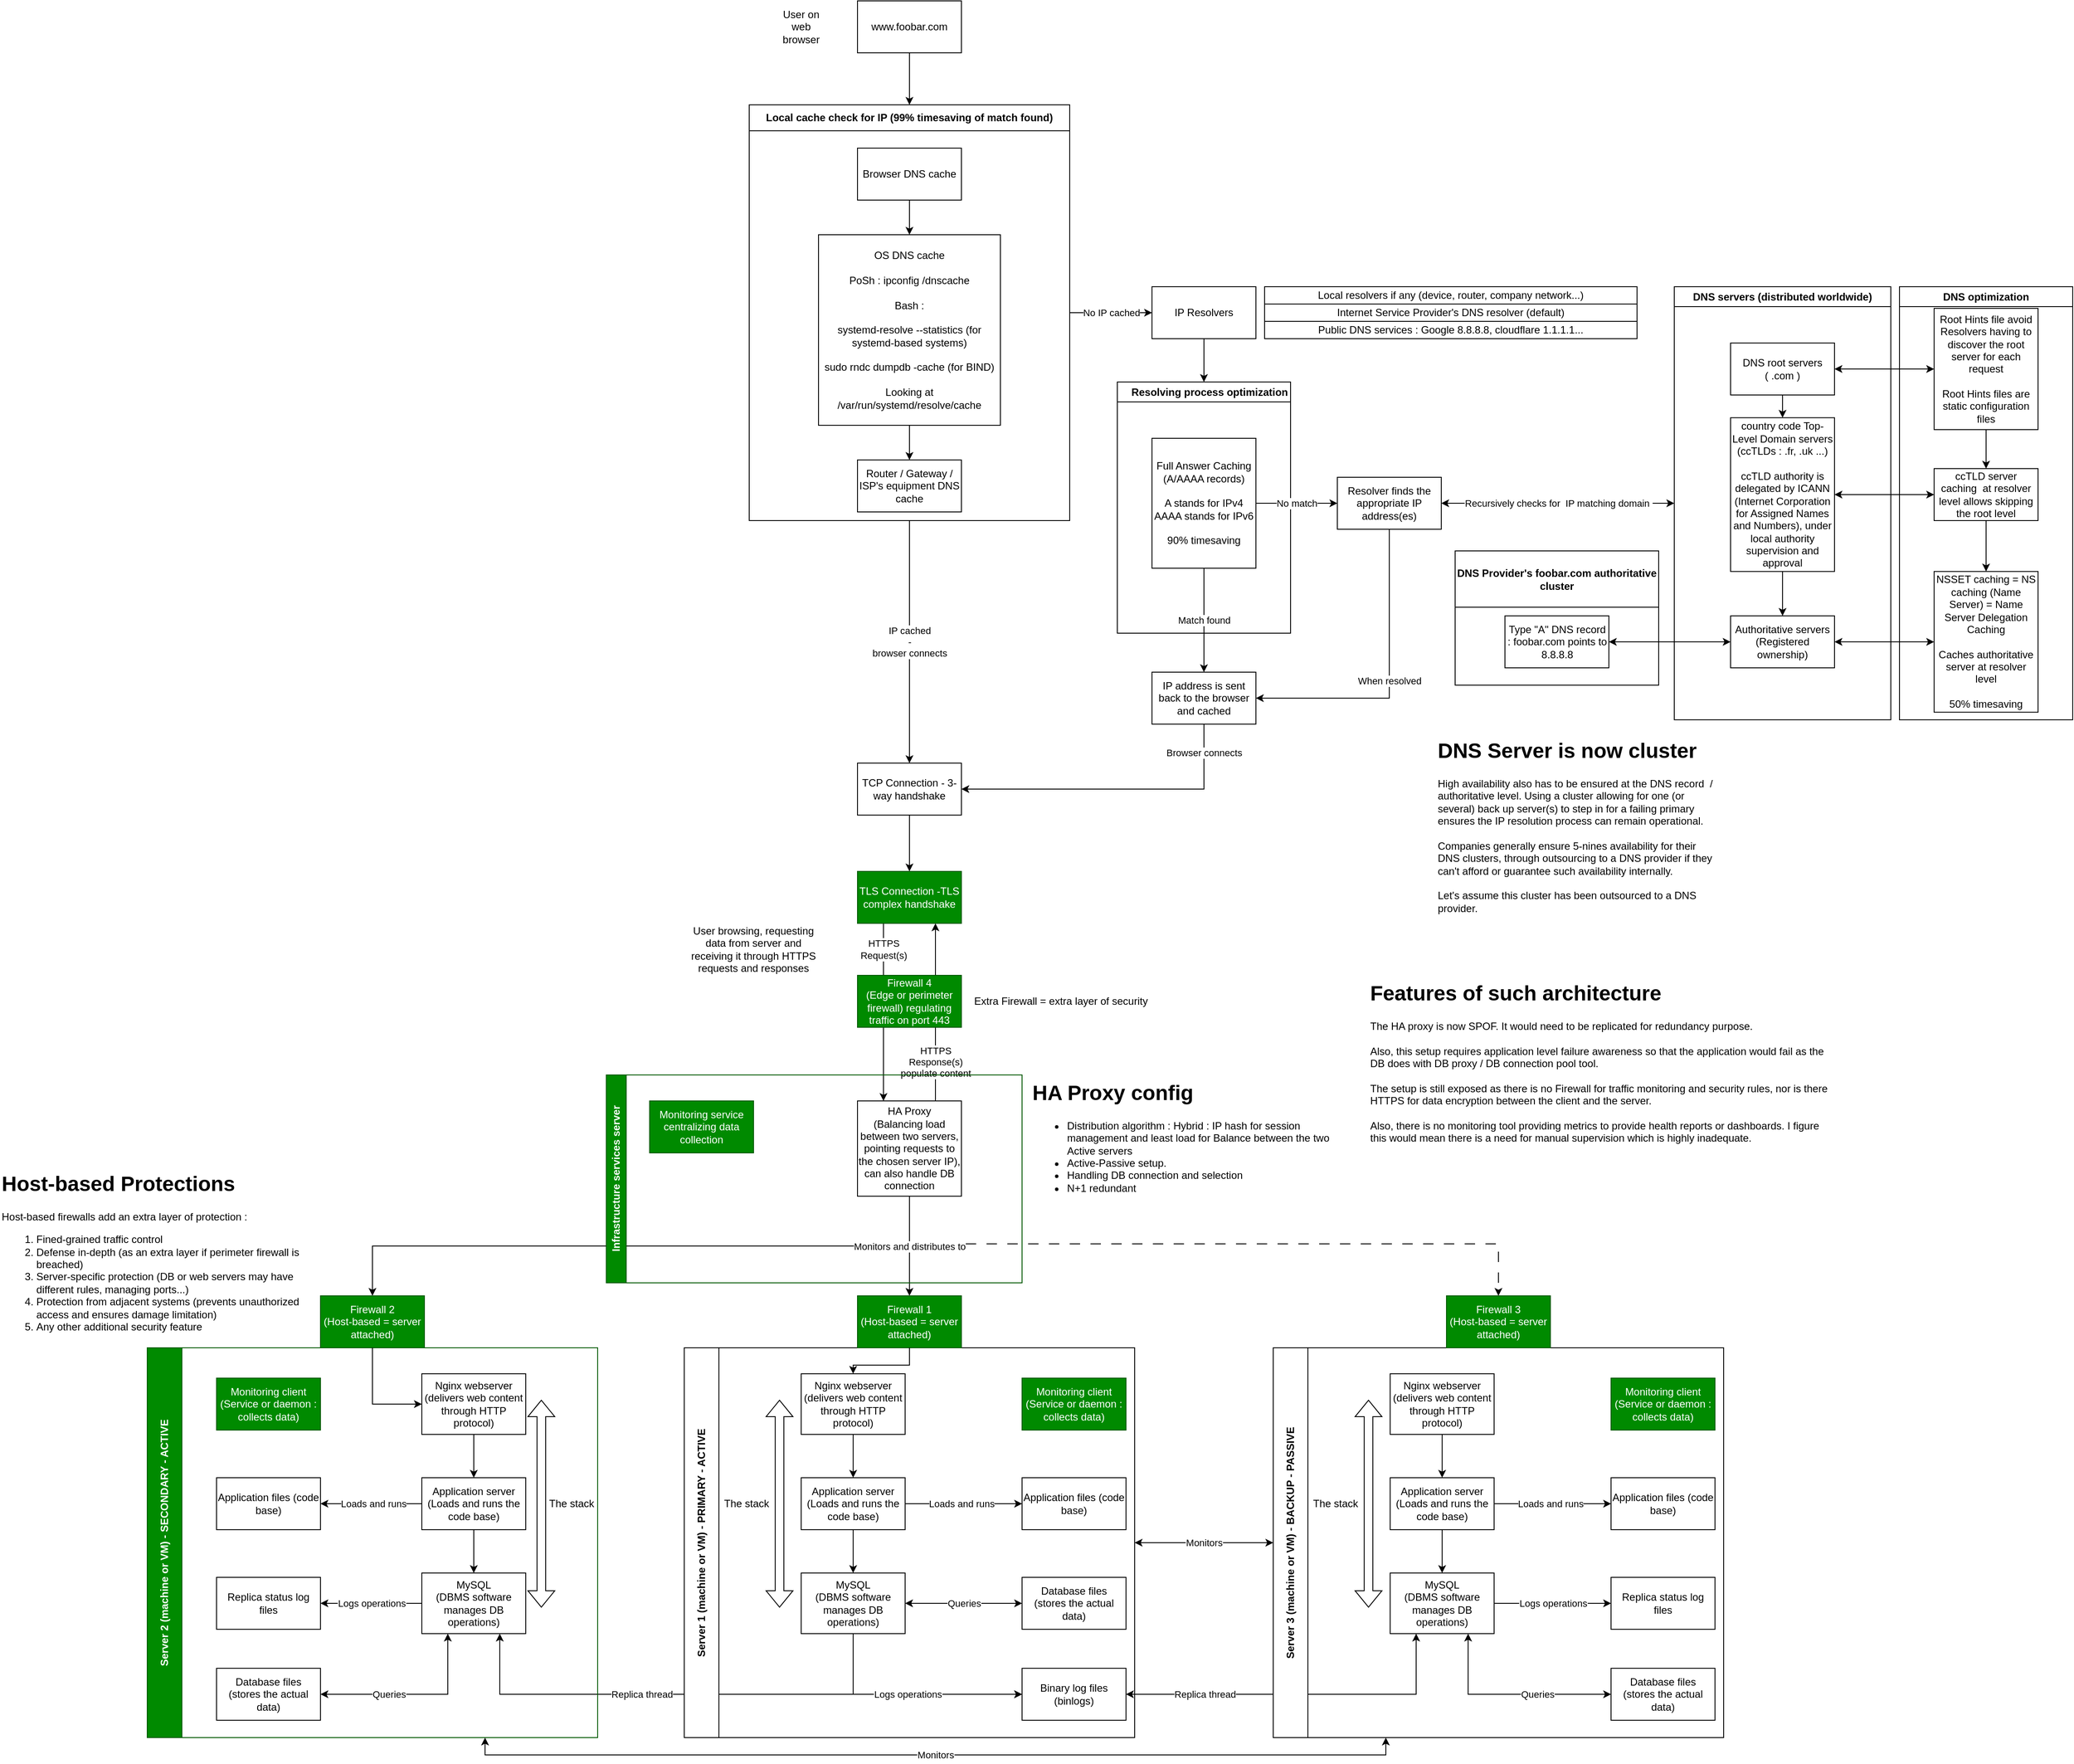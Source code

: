 <mxfile version="27.0.5">
  <diagram name="Page-1" id="AMXWV3zxx2AqXyukk0Ai">
    <mxGraphModel dx="2633" dy="-104" grid="1" gridSize="10" guides="1" tooltips="1" connect="1" arrows="1" fold="1" page="1" pageScale="1" pageWidth="850" pageHeight="1100" math="0" shadow="0">
      <root>
        <mxCell id="0" />
        <mxCell id="1" parent="0" />
        <mxCell id="uezn61Ct37T2w4ZKGwFr-14" style="edgeStyle=orthogonalEdgeStyle;rounded=0;orthogonalLoop=1;jettySize=auto;html=1;exitX=0.5;exitY=1;exitDx=0;exitDy=0;entryX=0.5;entryY=0;entryDx=0;entryDy=0;dashed=1;dashPattern=12 12;" parent="1" source="3lxz-mAFnrLCGns9ZIO8-76" target="8gN-JM0QglPwTe201CRS-49" edge="1">
          <mxGeometry relative="1" as="geometry">
            <Array as="points">
              <mxPoint x="250" y="2560" />
              <mxPoint x="930" y="2560" />
            </Array>
          </mxGeometry>
        </mxCell>
        <mxCell id="8gN-JM0QglPwTe201CRS-16" style="edgeStyle=orthogonalEdgeStyle;rounded=0;orthogonalLoop=1;jettySize=auto;html=1;exitX=0.5;exitY=1;exitDx=0;exitDy=0;entryX=0.5;entryY=0;entryDx=0;entryDy=0;" edge="1" parent="1" source="3lxz-mAFnrLCGns9ZIO8-76" target="8gN-JM0QglPwTe201CRS-27">
          <mxGeometry relative="1" as="geometry" />
        </mxCell>
        <mxCell id="8gN-JM0QglPwTe201CRS-15" value="Replica thread" style="edgeStyle=orthogonalEdgeStyle;rounded=0;orthogonalLoop=1;jettySize=auto;html=1;exitX=0.75;exitY=1;exitDx=0;exitDy=0;entryX=0;entryY=0.5;entryDx=0;entryDy=0;startArrow=classic;startFill=1;" edge="1" parent="1" source="8gN-JM0QglPwTe201CRS-9" target="UJrqt5LRB9dSP3hVQqYO-3">
          <mxGeometry x="-0.308" relative="1" as="geometry">
            <mxPoint x="1" as="offset" />
          </mxGeometry>
        </mxCell>
        <mxCell id="UJrqt5LRB9dSP3hVQqYO-8" value="Replica thread" style="edgeStyle=orthogonalEdgeStyle;rounded=0;orthogonalLoop=1;jettySize=auto;html=1;exitX=1;exitY=0.5;exitDx=0;exitDy=0;entryX=0.25;entryY=1;entryDx=0;entryDy=0;startArrow=classic;startFill=1;" parent="1" source="UJrqt5LRB9dSP3hVQqYO-3" target="uezn61Ct37T2w4ZKGwFr-8" edge="1">
          <mxGeometry x="-0.556" relative="1" as="geometry">
            <mxPoint x="1" as="offset" />
          </mxGeometry>
        </mxCell>
        <mxCell id="3lxz-mAFnrLCGns9ZIO8-13" value="HTTPS&lt;div&gt;Request(s)&lt;/div&gt;" style="edgeStyle=orthogonalEdgeStyle;rounded=0;orthogonalLoop=1;jettySize=auto;html=1;exitX=0.25;exitY=1;exitDx=0;exitDy=0;entryX=0.25;entryY=0;entryDx=0;entryDy=0;" parent="1" source="8gN-JM0QglPwTe201CRS-24" target="3lxz-mAFnrLCGns9ZIO8-76" edge="1">
          <mxGeometry x="-0.707" relative="1" as="geometry">
            <mxPoint as="offset" />
            <mxPoint x="220" y="2195" as="targetPoint" />
          </mxGeometry>
        </mxCell>
        <mxCell id="3lxz-mAFnrLCGns9ZIO8-14" value="HTTPS&lt;div&gt;Response(s)&lt;br&gt;populate content&lt;/div&gt;" style="edgeStyle=orthogonalEdgeStyle;rounded=0;orthogonalLoop=1;jettySize=auto;html=1;exitX=0.75;exitY=0;exitDx=0;exitDy=0;entryX=0.75;entryY=1;entryDx=0;entryDy=0;" parent="1" source="3lxz-mAFnrLCGns9ZIO8-76" target="8gN-JM0QglPwTe201CRS-24" edge="1">
          <mxGeometry x="-0.561" relative="1" as="geometry">
            <mxPoint x="280" y="2195" as="sourcePoint" />
            <mxPoint as="offset" />
          </mxGeometry>
        </mxCell>
        <mxCell id="3lxz-mAFnrLCGns9ZIO8-15" value="User browsing, requesting data from server and receiving it through HTTPS requests and responses" style="text;html=1;align=center;verticalAlign=middle;whiteSpace=wrap;rounded=0;" parent="1" vertex="1">
          <mxGeometry x="-10" y="2180" width="160" height="80" as="geometry" />
        </mxCell>
        <mxCell id="3lxz-mAFnrLCGns9ZIO8-16" value="&lt;h1 style=&quot;margin-top: 0px;&quot;&gt;Features of such architecture&lt;/h1&gt;&lt;div&gt;The HA proxy is now SPOF. It would need to be replicated for redundancy purpose.&lt;br&gt;&lt;/div&gt;&lt;div&gt;&lt;br&gt;&lt;/div&gt;&lt;div&gt;Also, this setup requires application level failure awareness so that the application would fail as the DB does with DB proxy / DB connection pool tool.&lt;/div&gt;&lt;div&gt;&lt;br&gt;&lt;/div&gt;&lt;div&gt;The setup is still exposed as there is no Firewall for traffic monitoring and security rules, nor is there HTTPS for data encryption between the client and the server.&lt;br&gt;&lt;br&gt;Also, there is no monitoring tool providing metrics to provide health reports or dashboards. I figure this would mean there is a need for manual supervision which is highly inadequate.&lt;/div&gt;&lt;div&gt;&lt;br&gt;&lt;/div&gt;" style="text;html=1;whiteSpace=wrap;overflow=hidden;rounded=0;" parent="1" vertex="1">
          <mxGeometry x="780" y="2250" width="530" height="310" as="geometry" />
        </mxCell>
        <mxCell id="3lxz-mAFnrLCGns9ZIO8-17" value="" style="group" parent="1" vertex="1" connectable="0">
          <mxGeometry x="65" y="1125" width="1528" height="1070" as="geometry" />
        </mxCell>
        <mxCell id="3lxz-mAFnrLCGns9ZIO8-18" style="edgeStyle=orthogonalEdgeStyle;rounded=0;orthogonalLoop=1;jettySize=auto;html=1;exitX=0.5;exitY=1;exitDx=0;exitDy=0;entryX=0.5;entryY=0;entryDx=0;entryDy=0;" parent="3lxz-mAFnrLCGns9ZIO8-17" source="3lxz-mAFnrLCGns9ZIO8-19" target="3lxz-mAFnrLCGns9ZIO8-24" edge="1">
          <mxGeometry relative="1" as="geometry">
            <mxPoint x="185" y="120" as="targetPoint" />
          </mxGeometry>
        </mxCell>
        <mxCell id="3lxz-mAFnrLCGns9ZIO8-19" value="www.foobar.com" style="rounded=0;whiteSpace=wrap;html=1;" parent="3lxz-mAFnrLCGns9ZIO8-17" vertex="1">
          <mxGeometry x="125" width="120" height="60" as="geometry" />
        </mxCell>
        <mxCell id="3lxz-mAFnrLCGns9ZIO8-20" value="User on web browser" style="text;html=1;align=center;verticalAlign=middle;whiteSpace=wrap;rounded=0;" parent="3lxz-mAFnrLCGns9ZIO8-17" vertex="1">
          <mxGeometry x="30" y="15" width="60" height="30" as="geometry" />
        </mxCell>
        <mxCell id="3lxz-mAFnrLCGns9ZIO8-21" value="No IP cached" style="edgeStyle=orthogonalEdgeStyle;rounded=0;orthogonalLoop=1;jettySize=auto;html=1;exitX=1;exitY=0.5;exitDx=0;exitDy=0;entryX=0;entryY=0.5;entryDx=0;entryDy=0;" parent="3lxz-mAFnrLCGns9ZIO8-17" source="3lxz-mAFnrLCGns9ZIO8-24" target="3lxz-mAFnrLCGns9ZIO8-32" edge="1">
          <mxGeometry relative="1" as="geometry">
            <mxPoint x="245" y="150" as="sourcePoint" />
          </mxGeometry>
        </mxCell>
        <mxCell id="3lxz-mAFnrLCGns9ZIO8-22" value="IP cached&lt;br&gt;-&lt;br&gt;browser connects" style="edgeStyle=orthogonalEdgeStyle;rounded=0;orthogonalLoop=1;jettySize=auto;html=1;exitX=0.5;exitY=1;exitDx=0;exitDy=0;entryX=0.5;entryY=0;entryDx=0;entryDy=0;" parent="3lxz-mAFnrLCGns9ZIO8-17" source="3lxz-mAFnrLCGns9ZIO8-24" target="3lxz-mAFnrLCGns9ZIO8-30" edge="1">
          <mxGeometry relative="1" as="geometry">
            <mxPoint x="185" y="180" as="sourcePoint" />
            <mxPoint as="offset" />
          </mxGeometry>
        </mxCell>
        <mxCell id="3lxz-mAFnrLCGns9ZIO8-23" value="Browser connects" style="edgeStyle=orthogonalEdgeStyle;rounded=0;orthogonalLoop=1;jettySize=auto;html=1;exitX=0.5;exitY=1;exitDx=0;exitDy=0;entryX=1;entryY=0.5;entryDx=0;entryDy=0;" parent="3lxz-mAFnrLCGns9ZIO8-17" source="3lxz-mAFnrLCGns9ZIO8-34" target="3lxz-mAFnrLCGns9ZIO8-30" edge="1">
          <mxGeometry x="-0.815" relative="1" as="geometry">
            <mxPoint as="offset" />
          </mxGeometry>
        </mxCell>
        <mxCell id="3lxz-mAFnrLCGns9ZIO8-24" value="Local cache check for IP (99% timesaving of match found)" style="swimlane;whiteSpace=wrap;html=1;startSize=30;" parent="3lxz-mAFnrLCGns9ZIO8-17" vertex="1">
          <mxGeometry y="120" width="370" height="480" as="geometry" />
        </mxCell>
        <mxCell id="3lxz-mAFnrLCGns9ZIO8-25" style="edgeStyle=orthogonalEdgeStyle;rounded=0;orthogonalLoop=1;jettySize=auto;html=1;exitX=0.5;exitY=1;exitDx=0;exitDy=0;entryX=0.5;entryY=0;entryDx=0;entryDy=0;" parent="3lxz-mAFnrLCGns9ZIO8-24" source="3lxz-mAFnrLCGns9ZIO8-26" target="3lxz-mAFnrLCGns9ZIO8-28" edge="1">
          <mxGeometry relative="1" as="geometry" />
        </mxCell>
        <mxCell id="3lxz-mAFnrLCGns9ZIO8-26" value="Browser DNS cache" style="rounded=0;whiteSpace=wrap;html=1;" parent="3lxz-mAFnrLCGns9ZIO8-24" vertex="1">
          <mxGeometry x="125" y="50" width="120" height="60" as="geometry" />
        </mxCell>
        <mxCell id="3lxz-mAFnrLCGns9ZIO8-27" style="edgeStyle=orthogonalEdgeStyle;rounded=0;orthogonalLoop=1;jettySize=auto;html=1;exitX=0.5;exitY=1;exitDx=0;exitDy=0;entryX=0.5;entryY=0;entryDx=0;entryDy=0;" parent="3lxz-mAFnrLCGns9ZIO8-24" source="3lxz-mAFnrLCGns9ZIO8-28" target="3lxz-mAFnrLCGns9ZIO8-29" edge="1">
          <mxGeometry relative="1" as="geometry" />
        </mxCell>
        <mxCell id="3lxz-mAFnrLCGns9ZIO8-28" value="&lt;font face=&quot;Helvetica&quot;&gt;OS DNS cache&lt;br&gt;&lt;br&gt;PoSh : ipconfig /dnscache&lt;br&gt;&lt;br&gt;Bash :&lt;/font&gt;&lt;div&gt;&lt;br&gt;&lt;div&gt;&lt;div&gt;&lt;code style=&quot;background-color: transparent; color: light-dark(rgb(0, 0, 0), rgb(255, 255, 255));&quot; class=&quot;bg-text-200/5 border border-0.5 border-border-300 text-danger-000 whitespace-pre-wrap rounded-[0.4rem] px-1 py-px text-[0.9rem]&quot;&gt;&lt;font face=&quot;Helvetica&quot;&gt;systemd-resolve --statistics&lt;/font&gt;&lt;/code&gt;&lt;span style=&quot;font-family: Helvetica; background-color: transparent; color: light-dark(rgb(0, 0, 0), rgb(255, 255, 255));&quot;&gt; (for systemd-based systems)&lt;br&gt;&lt;/span&gt;&lt;code style=&quot;font-family: Helvetica; background-color: transparent; color: light-dark(rgb(0, 0, 0), rgb(255, 255, 255));&quot; class=&quot;bg-text-200/5 border border-0.5 border-border-300 text-danger-000 whitespace-pre-wrap rounded-[0.4rem] px-1 py-px text-[0.9rem]&quot;&gt;&lt;br&gt;sudo rndc dumpdb -cache&lt;/code&gt;&lt;span style=&quot;font-family: Helvetica; background-color: transparent; color: light-dark(rgb(0, 0, 0), rgb(255, 255, 255));&quot;&gt; (for BIND)&lt;br&gt;&lt;/span&gt;&lt;span style=&quot;font-family: Helvetica; background-color: transparent; color: light-dark(rgb(0, 0, 0), rgb(255, 255, 255));&quot;&gt;&lt;br&gt;Looking at &lt;/span&gt;&lt;code style=&quot;font-family: Helvetica; background-color: transparent; color: light-dark(rgb(0, 0, 0), rgb(255, 255, 255));&quot; class=&quot;bg-text-200/5 border border-0.5 border-border-300 text-danger-000 whitespace-pre-wrap rounded-[0.4rem] px-1 py-px text-[0.9rem]&quot;&gt;/var/run/systemd/resolve/cache&lt;/code&gt;&lt;/div&gt;&lt;/div&gt;&lt;/div&gt;" style="rounded=0;whiteSpace=wrap;html=1;" parent="3lxz-mAFnrLCGns9ZIO8-24" vertex="1">
          <mxGeometry x="80" y="150" width="210" height="220" as="geometry" />
        </mxCell>
        <mxCell id="3lxz-mAFnrLCGns9ZIO8-29" value="Router / Gateway / ISP&#39;s equipment DNS cache" style="rounded=0;whiteSpace=wrap;html=1;" parent="3lxz-mAFnrLCGns9ZIO8-24" vertex="1">
          <mxGeometry x="125" y="410" width="120" height="60" as="geometry" />
        </mxCell>
        <mxCell id="8gN-JM0QglPwTe201CRS-25" style="edgeStyle=orthogonalEdgeStyle;rounded=0;orthogonalLoop=1;jettySize=auto;html=1;exitX=0.5;exitY=1;exitDx=0;exitDy=0;entryX=0.5;entryY=0;entryDx=0;entryDy=0;" edge="1" parent="3lxz-mAFnrLCGns9ZIO8-17" source="3lxz-mAFnrLCGns9ZIO8-30" target="8gN-JM0QglPwTe201CRS-24">
          <mxGeometry relative="1" as="geometry" />
        </mxCell>
        <mxCell id="3lxz-mAFnrLCGns9ZIO8-30" value="TCP Connection - 3-way handshake" style="rounded=0;whiteSpace=wrap;html=1;" parent="3lxz-mAFnrLCGns9ZIO8-17" vertex="1">
          <mxGeometry x="125" y="880" width="120" height="60" as="geometry" />
        </mxCell>
        <mxCell id="3lxz-mAFnrLCGns9ZIO8-31" value="" style="group" parent="3lxz-mAFnrLCGns9ZIO8-17" vertex="1" connectable="0">
          <mxGeometry x="425" y="330" width="1103" height="740" as="geometry" />
        </mxCell>
        <mxCell id="3lxz-mAFnrLCGns9ZIO8-32" value="IP Resolvers" style="rounded=0;whiteSpace=wrap;html=1;" parent="3lxz-mAFnrLCGns9ZIO8-31" vertex="1">
          <mxGeometry x="40" width="120" height="60" as="geometry" />
        </mxCell>
        <mxCell id="3lxz-mAFnrLCGns9ZIO8-33" value="Resolver finds the appropriate IP address(es)" style="rounded=0;whiteSpace=wrap;html=1;" parent="3lxz-mAFnrLCGns9ZIO8-31" vertex="1">
          <mxGeometry x="254" y="220" width="120" height="60" as="geometry" />
        </mxCell>
        <mxCell id="3lxz-mAFnrLCGns9ZIO8-34" value="IP address is sent back to the browser and cached" style="rounded=0;whiteSpace=wrap;html=1;" parent="3lxz-mAFnrLCGns9ZIO8-31" vertex="1">
          <mxGeometry x="40" y="445" width="120" height="60" as="geometry" />
        </mxCell>
        <mxCell id="3lxz-mAFnrLCGns9ZIO8-35" value="DNS servers (distributed worldwide)" style="swimlane;whiteSpace=wrap;html=1;" parent="3lxz-mAFnrLCGns9ZIO8-31" vertex="1">
          <mxGeometry x="643" width="250" height="500" as="geometry" />
        </mxCell>
        <mxCell id="3lxz-mAFnrLCGns9ZIO8-36" style="edgeStyle=orthogonalEdgeStyle;rounded=0;orthogonalLoop=1;jettySize=auto;html=1;exitX=0.5;exitY=1;exitDx=0;exitDy=0;entryX=0.5;entryY=0;entryDx=0;entryDy=0;" parent="3lxz-mAFnrLCGns9ZIO8-35" source="3lxz-mAFnrLCGns9ZIO8-37" target="3lxz-mAFnrLCGns9ZIO8-39" edge="1">
          <mxGeometry relative="1" as="geometry" />
        </mxCell>
        <mxCell id="3lxz-mAFnrLCGns9ZIO8-37" value="DNS root servers &lt;br&gt;( .com )" style="rounded=0;whiteSpace=wrap;html=1;" parent="3lxz-mAFnrLCGns9ZIO8-35" vertex="1">
          <mxGeometry x="65" y="65" width="120" height="60" as="geometry" />
        </mxCell>
        <mxCell id="3lxz-mAFnrLCGns9ZIO8-38" style="edgeStyle=orthogonalEdgeStyle;rounded=0;orthogonalLoop=1;jettySize=auto;html=1;exitX=0.5;exitY=1;exitDx=0;exitDy=0;entryX=0.5;entryY=0;entryDx=0;entryDy=0;" parent="3lxz-mAFnrLCGns9ZIO8-35" source="3lxz-mAFnrLCGns9ZIO8-39" target="3lxz-mAFnrLCGns9ZIO8-40" edge="1">
          <mxGeometry relative="1" as="geometry" />
        </mxCell>
        <mxCell id="3lxz-mAFnrLCGns9ZIO8-39" value="country code Top-Level Domain servers (ccTLDs : .fr, .uk ...)&lt;br&gt;&lt;br&gt;ccTLD authority is delegated by ICANN (Internet Corporation for Assigned Names and Numbers), under local authority supervision and approval" style="rounded=0;whiteSpace=wrap;html=1;" parent="3lxz-mAFnrLCGns9ZIO8-35" vertex="1">
          <mxGeometry x="65" y="151.25" width="120" height="177.5" as="geometry" />
        </mxCell>
        <mxCell id="3lxz-mAFnrLCGns9ZIO8-40" value="&lt;div&gt;Authoritative servers&lt;br&gt;(Registered ownership)&lt;/div&gt;" style="rounded=0;whiteSpace=wrap;html=1;" parent="3lxz-mAFnrLCGns9ZIO8-35" vertex="1">
          <mxGeometry x="65" y="380" width="120" height="60" as="geometry" />
        </mxCell>
        <mxCell id="3lxz-mAFnrLCGns9ZIO8-41" value="DNS optimization" style="swimlane;whiteSpace=wrap;html=1;" parent="3lxz-mAFnrLCGns9ZIO8-31" vertex="1">
          <mxGeometry x="903" width="200" height="500" as="geometry" />
        </mxCell>
        <mxCell id="3lxz-mAFnrLCGns9ZIO8-42" style="edgeStyle=orthogonalEdgeStyle;rounded=0;orthogonalLoop=1;jettySize=auto;html=1;exitX=0.5;exitY=1;exitDx=0;exitDy=0;entryX=0.5;entryY=0;entryDx=0;entryDy=0;" parent="3lxz-mAFnrLCGns9ZIO8-41" source="3lxz-mAFnrLCGns9ZIO8-43" target="3lxz-mAFnrLCGns9ZIO8-45" edge="1">
          <mxGeometry relative="1" as="geometry" />
        </mxCell>
        <mxCell id="3lxz-mAFnrLCGns9ZIO8-43" value="Root Hints file avoid Resolvers having to discover the root server for each request&lt;br&gt;&lt;br&gt;Root Hints files are static configuration files" style="rounded=0;whiteSpace=wrap;html=1;" parent="3lxz-mAFnrLCGns9ZIO8-41" vertex="1">
          <mxGeometry x="40" y="25" width="120" height="140" as="geometry" />
        </mxCell>
        <mxCell id="3lxz-mAFnrLCGns9ZIO8-44" style="edgeStyle=orthogonalEdgeStyle;rounded=0;orthogonalLoop=1;jettySize=auto;html=1;exitX=0.5;exitY=1;exitDx=0;exitDy=0;entryX=0.5;entryY=0;entryDx=0;entryDy=0;" parent="3lxz-mAFnrLCGns9ZIO8-41" source="3lxz-mAFnrLCGns9ZIO8-45" target="3lxz-mAFnrLCGns9ZIO8-46" edge="1">
          <mxGeometry relative="1" as="geometry" />
        </mxCell>
        <mxCell id="3lxz-mAFnrLCGns9ZIO8-45" value="ccTLD server caching&amp;nbsp; at resolver level allows skipping the root level" style="rounded=0;whiteSpace=wrap;html=1;" parent="3lxz-mAFnrLCGns9ZIO8-41" vertex="1">
          <mxGeometry x="40" y="210" width="120" height="60" as="geometry" />
        </mxCell>
        <mxCell id="3lxz-mAFnrLCGns9ZIO8-46" value="NSSET caching = NS caching (Name Server) = Name Server Delegation Caching&lt;br&gt;&lt;br&gt;Caches authoritative server at resolver level&lt;br&gt;&lt;br&gt;50% timesaving" style="rounded=0;whiteSpace=wrap;html=1;" parent="3lxz-mAFnrLCGns9ZIO8-41" vertex="1">
          <mxGeometry x="40" y="328.75" width="120" height="162.5" as="geometry" />
        </mxCell>
        <mxCell id="3lxz-mAFnrLCGns9ZIO8-47" value="&amp;nbsp; &amp;nbsp; Resolving process optimization" style="swimlane;whiteSpace=wrap;html=1;" parent="3lxz-mAFnrLCGns9ZIO8-31" vertex="1">
          <mxGeometry y="110" width="200" height="290" as="geometry" />
        </mxCell>
        <mxCell id="3lxz-mAFnrLCGns9ZIO8-48" value="Full Answer Caching (A/AAAA records)&lt;div&gt;&lt;br&gt;&lt;/div&gt;&lt;div&gt;A stands for IPv4&lt;/div&gt;&lt;div&gt;AAAA stands for IPv6&lt;br&gt;&lt;br&gt;90% timesaving&lt;/div&gt;" style="rounded=0;whiteSpace=wrap;html=1;" parent="3lxz-mAFnrLCGns9ZIO8-47" vertex="1">
          <mxGeometry x="40" y="65" width="120" height="150" as="geometry" />
        </mxCell>
        <mxCell id="3lxz-mAFnrLCGns9ZIO8-49" value="" style="group" parent="3lxz-mAFnrLCGns9ZIO8-31" vertex="1" connectable="0">
          <mxGeometry x="170" width="430" height="60" as="geometry" />
        </mxCell>
        <mxCell id="3lxz-mAFnrLCGns9ZIO8-50" value="Local resolvers if any (device, router, company network...)" style="rounded=0;whiteSpace=wrap;html=1;" parent="3lxz-mAFnrLCGns9ZIO8-49" vertex="1">
          <mxGeometry width="430" height="20" as="geometry" />
        </mxCell>
        <mxCell id="3lxz-mAFnrLCGns9ZIO8-51" value="Internet Service Provider&#39;s DNS resolver (default)" style="rounded=0;whiteSpace=wrap;html=1;" parent="3lxz-mAFnrLCGns9ZIO8-49" vertex="1">
          <mxGeometry y="20" width="430" height="20" as="geometry" />
        </mxCell>
        <mxCell id="3lxz-mAFnrLCGns9ZIO8-52" value="Public DNS services : Google 8.8.8.8, cloudflare 1.1.1.1..." style="rounded=0;whiteSpace=wrap;html=1;fillColor=default;" parent="3lxz-mAFnrLCGns9ZIO8-49" vertex="1">
          <mxGeometry y="40" width="430" height="20" as="geometry" />
        </mxCell>
        <mxCell id="3lxz-mAFnrLCGns9ZIO8-53" value="When resolved" style="edgeStyle=orthogonalEdgeStyle;rounded=0;orthogonalLoop=1;jettySize=auto;html=1;exitX=0.5;exitY=1;exitDx=0;exitDy=0;entryX=1;entryY=0.5;entryDx=0;entryDy=0;" parent="3lxz-mAFnrLCGns9ZIO8-31" source="3lxz-mAFnrLCGns9ZIO8-33" target="3lxz-mAFnrLCGns9ZIO8-34" edge="1">
          <mxGeometry relative="1" as="geometry" />
        </mxCell>
        <mxCell id="3lxz-mAFnrLCGns9ZIO8-54" value="Recursively checks for&amp;nbsp; IP matching domain&amp;nbsp;" style="edgeStyle=orthogonalEdgeStyle;rounded=0;orthogonalLoop=1;jettySize=auto;html=1;exitX=1;exitY=0.5;exitDx=0;exitDy=0;entryX=0;entryY=0.5;entryDx=0;entryDy=0;startArrow=classic;startFill=1;" parent="3lxz-mAFnrLCGns9ZIO8-31" source="3lxz-mAFnrLCGns9ZIO8-33" target="3lxz-mAFnrLCGns9ZIO8-35" edge="1">
          <mxGeometry relative="1" as="geometry" />
        </mxCell>
        <mxCell id="3lxz-mAFnrLCGns9ZIO8-55" style="edgeStyle=orthogonalEdgeStyle;rounded=0;orthogonalLoop=1;jettySize=auto;html=1;exitX=1;exitY=0.5;exitDx=0;exitDy=0;entryX=0;entryY=0.5;entryDx=0;entryDy=0;startArrow=classic;startFill=1;" parent="3lxz-mAFnrLCGns9ZIO8-31" source="3lxz-mAFnrLCGns9ZIO8-37" target="3lxz-mAFnrLCGns9ZIO8-43" edge="1">
          <mxGeometry relative="1" as="geometry" />
        </mxCell>
        <mxCell id="3lxz-mAFnrLCGns9ZIO8-56" style="edgeStyle=orthogonalEdgeStyle;rounded=0;orthogonalLoop=1;jettySize=auto;html=1;exitX=1;exitY=0.5;exitDx=0;exitDy=0;entryX=0;entryY=0.5;entryDx=0;entryDy=0;startArrow=classic;startFill=1;" parent="3lxz-mAFnrLCGns9ZIO8-31" source="3lxz-mAFnrLCGns9ZIO8-39" target="3lxz-mAFnrLCGns9ZIO8-45" edge="1">
          <mxGeometry relative="1" as="geometry" />
        </mxCell>
        <mxCell id="3lxz-mAFnrLCGns9ZIO8-57" style="edgeStyle=orthogonalEdgeStyle;rounded=0;orthogonalLoop=1;jettySize=auto;html=1;exitX=1;exitY=0.5;exitDx=0;exitDy=0;entryX=0;entryY=0.5;entryDx=0;entryDy=0;startArrow=classic;startFill=1;" parent="3lxz-mAFnrLCGns9ZIO8-31" source="3lxz-mAFnrLCGns9ZIO8-40" target="3lxz-mAFnrLCGns9ZIO8-46" edge="1">
          <mxGeometry relative="1" as="geometry" />
        </mxCell>
        <mxCell id="3lxz-mAFnrLCGns9ZIO8-58" value="Match found" style="edgeStyle=orthogonalEdgeStyle;rounded=0;orthogonalLoop=1;jettySize=auto;html=1;exitX=0.5;exitY=1;exitDx=0;exitDy=0;entryX=0.5;entryY=0;entryDx=0;entryDy=0;" parent="3lxz-mAFnrLCGns9ZIO8-31" source="3lxz-mAFnrLCGns9ZIO8-48" target="3lxz-mAFnrLCGns9ZIO8-34" edge="1">
          <mxGeometry relative="1" as="geometry" />
        </mxCell>
        <mxCell id="3lxz-mAFnrLCGns9ZIO8-59" value="No match" style="edgeStyle=orthogonalEdgeStyle;rounded=0;orthogonalLoop=1;jettySize=auto;html=1;exitX=1;exitY=0.5;exitDx=0;exitDy=0;entryX=0;entryY=0.5;entryDx=0;entryDy=0;" parent="3lxz-mAFnrLCGns9ZIO8-31" source="3lxz-mAFnrLCGns9ZIO8-48" target="3lxz-mAFnrLCGns9ZIO8-33" edge="1">
          <mxGeometry relative="1" as="geometry" />
        </mxCell>
        <mxCell id="3lxz-mAFnrLCGns9ZIO8-60" style="edgeStyle=orthogonalEdgeStyle;rounded=0;orthogonalLoop=1;jettySize=auto;html=1;exitX=0.5;exitY=1;exitDx=0;exitDy=0;entryX=0.5;entryY=0;entryDx=0;entryDy=0;" parent="3lxz-mAFnrLCGns9ZIO8-31" source="3lxz-mAFnrLCGns9ZIO8-32" target="3lxz-mAFnrLCGns9ZIO8-47" edge="1">
          <mxGeometry relative="1" as="geometry">
            <mxPoint x="44" y="-70" as="targetPoint" />
          </mxGeometry>
        </mxCell>
        <mxCell id="3lxz-mAFnrLCGns9ZIO8-61" value="DNS Provider&#39;s foobar.com authoritative cluster" style="swimlane;whiteSpace=wrap;html=1;startSize=65;" parent="3lxz-mAFnrLCGns9ZIO8-31" vertex="1">
          <mxGeometry x="390" y="305" width="235" height="155" as="geometry" />
        </mxCell>
        <mxCell id="3lxz-mAFnrLCGns9ZIO8-62" value="Type &quot;A&quot; DNS record : foobar.com points to 8.8.8.8" style="rounded=0;whiteSpace=wrap;html=1;" parent="3lxz-mAFnrLCGns9ZIO8-61" vertex="1">
          <mxGeometry x="57.5" y="75" width="120" height="60" as="geometry" />
        </mxCell>
        <mxCell id="3lxz-mAFnrLCGns9ZIO8-63" style="edgeStyle=orthogonalEdgeStyle;rounded=0;orthogonalLoop=1;jettySize=auto;html=1;exitX=1;exitY=0.5;exitDx=0;exitDy=0;entryX=0;entryY=0.5;entryDx=0;entryDy=0;startArrow=classic;startFill=1;" parent="3lxz-mAFnrLCGns9ZIO8-31" source="3lxz-mAFnrLCGns9ZIO8-62" target="3lxz-mAFnrLCGns9ZIO8-40" edge="1">
          <mxGeometry relative="1" as="geometry" />
        </mxCell>
        <mxCell id="UJrqt5LRB9dSP3hVQqYO-1" value="&lt;h1 style=&quot;margin-top: 0px;&quot;&gt;DNS Server is now cluster&lt;/h1&gt;&lt;p&gt;High availability also has to be ensured at the DNS record&amp;nbsp; / authoritative level. Using a cluster allowing for one (or several) back up server(s) to step in for a failing primary ensures the IP resolution process can remain operational.&lt;br&gt;&lt;br&gt;Companies generally ensure 5-nines availability for their DNS clusters, through outsourcing to a DNS provider if they can&#39;t afford or guarantee such availability internally.&lt;br&gt;&lt;br&gt;Let&#39;s assume this cluster has been outsourced to a DNS provider.&lt;/p&gt;" style="text;html=1;whiteSpace=wrap;overflow=hidden;rounded=0;" parent="3lxz-mAFnrLCGns9ZIO8-31" vertex="1">
          <mxGeometry x="367.5" y="515" width="322.5" height="225" as="geometry" />
        </mxCell>
        <mxCell id="8gN-JM0QglPwTe201CRS-24" value="TLS Connection -TLS complex handshake" style="rounded=0;whiteSpace=wrap;html=1;fillColor=#008a00;fontColor=#ffffff;strokeColor=#005700;" vertex="1" parent="3lxz-mAFnrLCGns9ZIO8-17">
          <mxGeometry x="125" y="1005" width="120" height="60" as="geometry" />
        </mxCell>
        <mxCell id="uezn61Ct37T2w4ZKGwFr-13" value="Monitors and distributes to" style="edgeStyle=orthogonalEdgeStyle;rounded=0;orthogonalLoop=1;jettySize=auto;html=1;exitX=0.5;exitY=1;exitDx=0;exitDy=0;entryX=0.5;entryY=0;entryDx=0;entryDy=0;" parent="1" source="3lxz-mAFnrLCGns9ZIO8-76" target="8gN-JM0QglPwTe201CRS-48" edge="1">
          <mxGeometry relative="1" as="geometry" />
        </mxCell>
        <mxCell id="3lxz-mAFnrLCGns9ZIO8-77" value="&lt;h1 style=&quot;margin-top: 0px;&quot;&gt;HA Proxy config&lt;/h1&gt;&lt;ul&gt;&lt;li&gt;Distribution algorithm : Hybrid : IP hash for session management and least load for Balance between the two Active servers&lt;/li&gt;&lt;li&gt;Active-Passive setup.&lt;/li&gt;&lt;li&gt;Handling DB connection and selection&lt;/li&gt;&lt;li&gt;N+1 redundant&lt;/li&gt;&lt;/ul&gt;" style="text;html=1;whiteSpace=wrap;overflow=hidden;rounded=0;" parent="1" vertex="1">
          <mxGeometry x="390" y="2365" width="370" height="160" as="geometry" />
        </mxCell>
        <mxCell id="uezn61Ct37T2w4ZKGwFr-15" value="Monitors" style="edgeStyle=orthogonalEdgeStyle;rounded=0;orthogonalLoop=1;jettySize=auto;html=1;exitX=0;exitY=0.5;exitDx=0;exitDy=0;entryX=1;entryY=0.5;entryDx=0;entryDy=0;startArrow=classic;startFill=1;" parent="1" source="uezn61Ct37T2w4ZKGwFr-1" target="3lxz-mAFnrLCGns9ZIO8-64" edge="1">
          <mxGeometry relative="1" as="geometry" />
        </mxCell>
        <mxCell id="8gN-JM0QglPwTe201CRS-26" value="Monitors" style="edgeStyle=orthogonalEdgeStyle;rounded=0;orthogonalLoop=1;jettySize=auto;html=1;exitX=0.25;exitY=1;exitDx=0;exitDy=0;entryX=0.75;entryY=1;entryDx=0;entryDy=0;startArrow=classic;startFill=1;" edge="1" parent="1" source="uezn61Ct37T2w4ZKGwFr-1" target="8gN-JM0QglPwTe201CRS-1">
          <mxGeometry relative="1" as="geometry" />
        </mxCell>
        <mxCell id="8gN-JM0QglPwTe201CRS-23" value="Infrastructure services server" style="swimlane;horizontal=0;whiteSpace=wrap;html=1;fillColor=#008a00;fontColor=#ffffff;strokeColor=#005700;" vertex="1" parent="1">
          <mxGeometry x="-100" y="2365" width="480" height="240" as="geometry" />
        </mxCell>
        <mxCell id="8gN-JM0QglPwTe201CRS-22" value="Monitoring service centralizing data collection" style="rounded=0;whiteSpace=wrap;html=1;fillColor=#008a00;fontColor=#ffffff;strokeColor=#005700;" vertex="1" parent="8gN-JM0QglPwTe201CRS-23">
          <mxGeometry x="50" y="30" width="120" height="60" as="geometry" />
        </mxCell>
        <mxCell id="3lxz-mAFnrLCGns9ZIO8-76" value="HA Proxy&lt;br&gt;(Balancing load between two servers, pointing requests to the chosen server IP), can also handle DB connection" style="rounded=0;whiteSpace=wrap;html=1;" parent="8gN-JM0QglPwTe201CRS-23" vertex="1">
          <mxGeometry x="290" y="30" width="120" height="110" as="geometry" />
        </mxCell>
        <mxCell id="8gN-JM0QglPwTe201CRS-50" value="" style="group" vertex="1" connectable="0" parent="1">
          <mxGeometry x="-630" y="2620" width="520" height="510" as="geometry" />
        </mxCell>
        <mxCell id="8gN-JM0QglPwTe201CRS-1" value="&lt;div&gt;Server 2 (machine or VM) - SECONDARY - ACTIVE&lt;/div&gt;" style="swimlane;horizontal=0;whiteSpace=wrap;html=1;startSize=40;fillColor=#008a00;fontColor=#ffffff;strokeColor=#005700;" vertex="1" parent="8gN-JM0QglPwTe201CRS-50">
          <mxGeometry y="60" width="520" height="450" as="geometry" />
        </mxCell>
        <mxCell id="8gN-JM0QglPwTe201CRS-2" style="edgeStyle=orthogonalEdgeStyle;rounded=0;orthogonalLoop=1;jettySize=auto;html=1;exitX=0.5;exitY=1;exitDx=0;exitDy=0;entryX=0.5;entryY=0;entryDx=0;entryDy=0;" edge="1" parent="8gN-JM0QglPwTe201CRS-1" source="8gN-JM0QglPwTe201CRS-3" target="8gN-JM0QglPwTe201CRS-6">
          <mxGeometry relative="1" as="geometry" />
        </mxCell>
        <mxCell id="8gN-JM0QglPwTe201CRS-3" value="Nginx webserver (delivers web content through HTTP protocol)" style="rounded=0;whiteSpace=wrap;html=1;" vertex="1" parent="8gN-JM0QglPwTe201CRS-1">
          <mxGeometry x="317" y="30" width="120" height="70" as="geometry" />
        </mxCell>
        <mxCell id="8gN-JM0QglPwTe201CRS-5" style="edgeStyle=orthogonalEdgeStyle;rounded=0;orthogonalLoop=1;jettySize=auto;html=1;exitX=0.5;exitY=1;exitDx=0;exitDy=0;entryX=0.5;entryY=0;entryDx=0;entryDy=0;" edge="1" parent="8gN-JM0QglPwTe201CRS-1" source="8gN-JM0QglPwTe201CRS-6" target="8gN-JM0QglPwTe201CRS-9">
          <mxGeometry relative="1" as="geometry" />
        </mxCell>
        <mxCell id="8gN-JM0QglPwTe201CRS-6" value="Application server&lt;div&gt;(Loads and runs the code base)&lt;/div&gt;" style="rounded=0;whiteSpace=wrap;html=1;" vertex="1" parent="8gN-JM0QglPwTe201CRS-1">
          <mxGeometry x="317" y="150" width="120" height="60" as="geometry" />
        </mxCell>
        <mxCell id="8gN-JM0QglPwTe201CRS-9" value="&lt;div&gt;MySQL&lt;/div&gt;&lt;div&gt;(DBMS software manages DB operations)&lt;/div&gt;" style="rounded=0;whiteSpace=wrap;html=1;" vertex="1" parent="8gN-JM0QglPwTe201CRS-1">
          <mxGeometry x="317" y="260" width="120" height="70" as="geometry" />
        </mxCell>
        <mxCell id="8gN-JM0QglPwTe201CRS-12" value="The stack" style="text;html=1;align=center;verticalAlign=middle;whiteSpace=wrap;rounded=0;" vertex="1" parent="8gN-JM0QglPwTe201CRS-1">
          <mxGeometry x="460" y="165" width="60" height="30" as="geometry" />
        </mxCell>
        <mxCell id="8gN-JM0QglPwTe201CRS-13" value="" style="shape=flexArrow;endArrow=classic;startArrow=classic;html=1;rounded=0;" edge="1" parent="8gN-JM0QglPwTe201CRS-1">
          <mxGeometry width="100" height="100" relative="1" as="geometry">
            <mxPoint x="455" y="300" as="sourcePoint" />
            <mxPoint x="455" y="60" as="targetPoint" />
          </mxGeometry>
        </mxCell>
        <mxCell id="8gN-JM0QglPwTe201CRS-11" value="Application files (code base)" style="rounded=0;whiteSpace=wrap;html=1;" vertex="1" parent="8gN-JM0QglPwTe201CRS-1">
          <mxGeometry x="80" y="150" width="120" height="60" as="geometry" />
        </mxCell>
        <mxCell id="8gN-JM0QglPwTe201CRS-4" value="Loads and runs" style="edgeStyle=orthogonalEdgeStyle;rounded=0;orthogonalLoop=1;jettySize=auto;html=1;exitX=0;exitY=0.5;exitDx=0;exitDy=0;entryX=1;entryY=0.5;entryDx=0;entryDy=0;" edge="1" parent="8gN-JM0QglPwTe201CRS-1" source="8gN-JM0QglPwTe201CRS-6" target="8gN-JM0QglPwTe201CRS-11">
          <mxGeometry x="-0.037" relative="1" as="geometry">
            <mxPoint as="offset" />
          </mxGeometry>
        </mxCell>
        <mxCell id="8gN-JM0QglPwTe201CRS-10" value="&lt;div&gt;Database files&lt;/div&gt;&lt;div&gt;(stores the actual data)&lt;/div&gt;" style="rounded=0;whiteSpace=wrap;html=1;" vertex="1" parent="8gN-JM0QglPwTe201CRS-1">
          <mxGeometry x="80" y="370" width="120" height="60" as="geometry" />
        </mxCell>
        <mxCell id="8gN-JM0QglPwTe201CRS-7" value="Queries" style="edgeStyle=orthogonalEdgeStyle;rounded=0;orthogonalLoop=1;jettySize=auto;html=1;exitX=0.25;exitY=1;exitDx=0;exitDy=0;entryX=1;entryY=0.5;entryDx=0;entryDy=0;startArrow=classic;startFill=1;" edge="1" parent="8gN-JM0QglPwTe201CRS-1" source="8gN-JM0QglPwTe201CRS-9" target="8gN-JM0QglPwTe201CRS-10">
          <mxGeometry x="0.273" relative="1" as="geometry">
            <mxPoint as="offset" />
          </mxGeometry>
        </mxCell>
        <mxCell id="8gN-JM0QglPwTe201CRS-14" value="Replica status log files" style="rounded=0;whiteSpace=wrap;html=1;" vertex="1" parent="8gN-JM0QglPwTe201CRS-1">
          <mxGeometry x="80" y="265" width="120" height="60" as="geometry" />
        </mxCell>
        <mxCell id="8gN-JM0QglPwTe201CRS-8" value="Logs operations" style="edgeStyle=orthogonalEdgeStyle;rounded=0;orthogonalLoop=1;jettySize=auto;html=1;exitX=0;exitY=0.5;exitDx=0;exitDy=0;entryX=1;entryY=0.5;entryDx=0;entryDy=0;" edge="1" parent="8gN-JM0QglPwTe201CRS-1" source="8gN-JM0QglPwTe201CRS-9" target="8gN-JM0QglPwTe201CRS-14">
          <mxGeometry relative="1" as="geometry" />
        </mxCell>
        <mxCell id="8gN-JM0QglPwTe201CRS-17" value="Monitoring client&lt;br&gt;(Service or daemon : collects data)" style="rounded=0;whiteSpace=wrap;html=1;fillColor=#008a00;fontColor=#ffffff;strokeColor=#005700;" vertex="1" parent="8gN-JM0QglPwTe201CRS-1">
          <mxGeometry x="80" y="35" width="120" height="60" as="geometry" />
        </mxCell>
        <mxCell id="8gN-JM0QglPwTe201CRS-27" value="Firewall 2&lt;br&gt;(Host-based = server attached)" style="rounded=0;whiteSpace=wrap;html=1;fillColor=#008a00;fontColor=#ffffff;strokeColor=#005700;" vertex="1" parent="8gN-JM0QglPwTe201CRS-50">
          <mxGeometry x="200" width="120" height="60" as="geometry" />
        </mxCell>
        <mxCell id="8gN-JM0QglPwTe201CRS-28" style="edgeStyle=orthogonalEdgeStyle;rounded=0;orthogonalLoop=1;jettySize=auto;html=1;exitX=0.5;exitY=1;exitDx=0;exitDy=0;entryX=0;entryY=0.5;entryDx=0;entryDy=0;" edge="1" parent="8gN-JM0QglPwTe201CRS-50" source="8gN-JM0QglPwTe201CRS-27" target="8gN-JM0QglPwTe201CRS-3">
          <mxGeometry relative="1" as="geometry" />
        </mxCell>
        <mxCell id="8gN-JM0QglPwTe201CRS-53" value="" style="group" vertex="1" connectable="0" parent="1">
          <mxGeometry x="-10" y="2620" width="520" height="510" as="geometry" />
        </mxCell>
        <mxCell id="3lxz-mAFnrLCGns9ZIO8-64" value="Server 1 (machine or VM) - PRIMARY - ACTIVE" style="swimlane;horizontal=0;whiteSpace=wrap;html=1;startSize=40;" parent="8gN-JM0QglPwTe201CRS-53" vertex="1">
          <mxGeometry y="60" width="520" height="450" as="geometry" />
        </mxCell>
        <mxCell id="3lxz-mAFnrLCGns9ZIO8-65" style="edgeStyle=orthogonalEdgeStyle;rounded=0;orthogonalLoop=1;jettySize=auto;html=1;exitX=0.5;exitY=1;exitDx=0;exitDy=0;entryX=0.5;entryY=0;entryDx=0;entryDy=0;" parent="3lxz-mAFnrLCGns9ZIO8-64" source="3lxz-mAFnrLCGns9ZIO8-66" target="3lxz-mAFnrLCGns9ZIO8-69" edge="1">
          <mxGeometry relative="1" as="geometry" />
        </mxCell>
        <mxCell id="3lxz-mAFnrLCGns9ZIO8-66" value="Nginx webserver (delivers web content through HTTP protocol)" style="rounded=0;whiteSpace=wrap;html=1;" parent="3lxz-mAFnrLCGns9ZIO8-64" vertex="1">
          <mxGeometry x="135" y="30" width="120" height="70" as="geometry" />
        </mxCell>
        <mxCell id="3lxz-mAFnrLCGns9ZIO8-67" value="Loads and runs" style="edgeStyle=orthogonalEdgeStyle;rounded=0;orthogonalLoop=1;jettySize=auto;html=1;exitX=1;exitY=0.5;exitDx=0;exitDy=0;entryX=0;entryY=0.5;entryDx=0;entryDy=0;" parent="3lxz-mAFnrLCGns9ZIO8-64" source="3lxz-mAFnrLCGns9ZIO8-69" target="3lxz-mAFnrLCGns9ZIO8-73" edge="1">
          <mxGeometry x="-0.037" relative="1" as="geometry">
            <mxPoint as="offset" />
          </mxGeometry>
        </mxCell>
        <mxCell id="3lxz-mAFnrLCGns9ZIO8-68" style="edgeStyle=orthogonalEdgeStyle;rounded=0;orthogonalLoop=1;jettySize=auto;html=1;exitX=0.5;exitY=1;exitDx=0;exitDy=0;entryX=0.5;entryY=0;entryDx=0;entryDy=0;" parent="3lxz-mAFnrLCGns9ZIO8-64" source="3lxz-mAFnrLCGns9ZIO8-69" target="3lxz-mAFnrLCGns9ZIO8-71" edge="1">
          <mxGeometry relative="1" as="geometry" />
        </mxCell>
        <mxCell id="3lxz-mAFnrLCGns9ZIO8-69" value="Application server&lt;div&gt;(Loads and runs the code base)&lt;/div&gt;" style="rounded=0;whiteSpace=wrap;html=1;" parent="3lxz-mAFnrLCGns9ZIO8-64" vertex="1">
          <mxGeometry x="135" y="150" width="120" height="60" as="geometry" />
        </mxCell>
        <mxCell id="3lxz-mAFnrLCGns9ZIO8-70" value="Queries" style="edgeStyle=orthogonalEdgeStyle;rounded=0;orthogonalLoop=1;jettySize=auto;html=1;exitX=1;exitY=0.5;exitDx=0;exitDy=0;entryX=0;entryY=0.5;entryDx=0;entryDy=0;startArrow=classic;startFill=1;" parent="3lxz-mAFnrLCGns9ZIO8-64" source="3lxz-mAFnrLCGns9ZIO8-71" target="3lxz-mAFnrLCGns9ZIO8-72" edge="1">
          <mxGeometry relative="1" as="geometry" />
        </mxCell>
        <mxCell id="UJrqt5LRB9dSP3hVQqYO-4" value="Logs operations" style="edgeStyle=orthogonalEdgeStyle;rounded=0;orthogonalLoop=1;jettySize=auto;html=1;exitX=0.5;exitY=1;exitDx=0;exitDy=0;entryX=0;entryY=0.5;entryDx=0;entryDy=0;" parent="3lxz-mAFnrLCGns9ZIO8-64" source="3lxz-mAFnrLCGns9ZIO8-71" target="UJrqt5LRB9dSP3hVQqYO-3" edge="1">
          <mxGeometry relative="1" as="geometry" />
        </mxCell>
        <mxCell id="3lxz-mAFnrLCGns9ZIO8-71" value="&lt;div&gt;MySQL&lt;/div&gt;&lt;div&gt;(DBMS software manages DB operations)&lt;/div&gt;" style="rounded=0;whiteSpace=wrap;html=1;" parent="3lxz-mAFnrLCGns9ZIO8-64" vertex="1">
          <mxGeometry x="135" y="260" width="120" height="70" as="geometry" />
        </mxCell>
        <mxCell id="3lxz-mAFnrLCGns9ZIO8-72" value="&lt;div&gt;Database files&lt;/div&gt;&lt;div&gt;(stores the actual data)&lt;/div&gt;" style="rounded=0;whiteSpace=wrap;html=1;" parent="3lxz-mAFnrLCGns9ZIO8-64" vertex="1">
          <mxGeometry x="390" y="265" width="120" height="60" as="geometry" />
        </mxCell>
        <mxCell id="3lxz-mAFnrLCGns9ZIO8-73" value="Application files (code base)" style="rounded=0;whiteSpace=wrap;html=1;" parent="3lxz-mAFnrLCGns9ZIO8-64" vertex="1">
          <mxGeometry x="390" y="150" width="120" height="60" as="geometry" />
        </mxCell>
        <mxCell id="3lxz-mAFnrLCGns9ZIO8-74" value="The stack" style="text;html=1;align=center;verticalAlign=middle;whiteSpace=wrap;rounded=0;" parent="3lxz-mAFnrLCGns9ZIO8-64" vertex="1">
          <mxGeometry x="42" y="165" width="60" height="30" as="geometry" />
        </mxCell>
        <mxCell id="3lxz-mAFnrLCGns9ZIO8-75" value="" style="shape=flexArrow;endArrow=classic;startArrow=classic;html=1;rounded=0;" parent="3lxz-mAFnrLCGns9ZIO8-64" edge="1">
          <mxGeometry width="100" height="100" relative="1" as="geometry">
            <mxPoint x="110" y="300" as="sourcePoint" />
            <mxPoint x="110" y="60" as="targetPoint" />
          </mxGeometry>
        </mxCell>
        <mxCell id="UJrqt5LRB9dSP3hVQqYO-3" value="Binary log files&lt;br&gt;(binlogs)" style="rounded=0;whiteSpace=wrap;html=1;" parent="3lxz-mAFnrLCGns9ZIO8-64" vertex="1">
          <mxGeometry x="390" y="370" width="120" height="60" as="geometry" />
        </mxCell>
        <mxCell id="8gN-JM0QglPwTe201CRS-20" value="Monitoring client&lt;br&gt;(Service or daemon : collects data)" style="rounded=0;whiteSpace=wrap;html=1;fillColor=#008a00;fontColor=#ffffff;strokeColor=#005700;" vertex="1" parent="3lxz-mAFnrLCGns9ZIO8-64">
          <mxGeometry x="390" y="35" width="120" height="60" as="geometry" />
        </mxCell>
        <mxCell id="8gN-JM0QglPwTe201CRS-48" value="Firewall 1&lt;br&gt;(Host-based = server attached)" style="rounded=0;whiteSpace=wrap;html=1;fillColor=#008a00;fontColor=#ffffff;strokeColor=#005700;" vertex="1" parent="8gN-JM0QglPwTe201CRS-53">
          <mxGeometry x="200" width="120" height="60" as="geometry" />
        </mxCell>
        <mxCell id="8gN-JM0QglPwTe201CRS-52" style="edgeStyle=orthogonalEdgeStyle;rounded=0;orthogonalLoop=1;jettySize=auto;html=1;exitX=0.5;exitY=1;exitDx=0;exitDy=0;entryX=0.5;entryY=0;entryDx=0;entryDy=0;" edge="1" parent="8gN-JM0QglPwTe201CRS-53" source="8gN-JM0QglPwTe201CRS-48" target="3lxz-mAFnrLCGns9ZIO8-66">
          <mxGeometry relative="1" as="geometry" />
        </mxCell>
        <mxCell id="8gN-JM0QglPwTe201CRS-54" value="" style="group" vertex="1" connectable="0" parent="1">
          <mxGeometry x="670" y="2620" width="520" height="510" as="geometry" />
        </mxCell>
        <mxCell id="uezn61Ct37T2w4ZKGwFr-1" value="&lt;div&gt;Server 3 (machine or VM) - BACKUP - PASSIVE&lt;/div&gt;" style="swimlane;horizontal=0;whiteSpace=wrap;html=1;startSize=40;" parent="8gN-JM0QglPwTe201CRS-54" vertex="1">
          <mxGeometry y="60" width="520" height="450" as="geometry" />
        </mxCell>
        <mxCell id="uezn61Ct37T2w4ZKGwFr-2" style="edgeStyle=orthogonalEdgeStyle;rounded=0;orthogonalLoop=1;jettySize=auto;html=1;exitX=0.5;exitY=1;exitDx=0;exitDy=0;entryX=0.5;entryY=0;entryDx=0;entryDy=0;" parent="uezn61Ct37T2w4ZKGwFr-1" source="uezn61Ct37T2w4ZKGwFr-3" target="uezn61Ct37T2w4ZKGwFr-6" edge="1">
          <mxGeometry relative="1" as="geometry" />
        </mxCell>
        <mxCell id="uezn61Ct37T2w4ZKGwFr-3" value="Nginx webserver (delivers web content through HTTP protocol)" style="rounded=0;whiteSpace=wrap;html=1;" parent="uezn61Ct37T2w4ZKGwFr-1" vertex="1">
          <mxGeometry x="135" y="30" width="120" height="70" as="geometry" />
        </mxCell>
        <mxCell id="uezn61Ct37T2w4ZKGwFr-4" value="Loads and runs" style="edgeStyle=orthogonalEdgeStyle;rounded=0;orthogonalLoop=1;jettySize=auto;html=1;exitX=1;exitY=0.5;exitDx=0;exitDy=0;entryX=0;entryY=0.5;entryDx=0;entryDy=0;" parent="uezn61Ct37T2w4ZKGwFr-1" source="uezn61Ct37T2w4ZKGwFr-6" target="uezn61Ct37T2w4ZKGwFr-10" edge="1">
          <mxGeometry x="-0.037" relative="1" as="geometry">
            <mxPoint as="offset" />
          </mxGeometry>
        </mxCell>
        <mxCell id="uezn61Ct37T2w4ZKGwFr-5" style="edgeStyle=orthogonalEdgeStyle;rounded=0;orthogonalLoop=1;jettySize=auto;html=1;exitX=0.5;exitY=1;exitDx=0;exitDy=0;entryX=0.5;entryY=0;entryDx=0;entryDy=0;" parent="uezn61Ct37T2w4ZKGwFr-1" source="uezn61Ct37T2w4ZKGwFr-6" target="uezn61Ct37T2w4ZKGwFr-8" edge="1">
          <mxGeometry relative="1" as="geometry" />
        </mxCell>
        <mxCell id="uezn61Ct37T2w4ZKGwFr-6" value="Application server&lt;div&gt;(Loads and runs the code base)&lt;/div&gt;" style="rounded=0;whiteSpace=wrap;html=1;" parent="uezn61Ct37T2w4ZKGwFr-1" vertex="1">
          <mxGeometry x="135" y="150" width="120" height="60" as="geometry" />
        </mxCell>
        <mxCell id="uezn61Ct37T2w4ZKGwFr-7" value="Queries" style="edgeStyle=orthogonalEdgeStyle;rounded=0;orthogonalLoop=1;jettySize=auto;html=1;exitX=0.75;exitY=1;exitDx=0;exitDy=0;entryX=0;entryY=0.5;entryDx=0;entryDy=0;startArrow=classic;startFill=1;" parent="uezn61Ct37T2w4ZKGwFr-1" source="uezn61Ct37T2w4ZKGwFr-8" target="uezn61Ct37T2w4ZKGwFr-9" edge="1">
          <mxGeometry x="0.273" relative="1" as="geometry">
            <mxPoint as="offset" />
          </mxGeometry>
        </mxCell>
        <mxCell id="UJrqt5LRB9dSP3hVQqYO-6" value="Logs operations" style="edgeStyle=orthogonalEdgeStyle;rounded=0;orthogonalLoop=1;jettySize=auto;html=1;exitX=1;exitY=0.5;exitDx=0;exitDy=0;entryX=0;entryY=0.5;entryDx=0;entryDy=0;" parent="uezn61Ct37T2w4ZKGwFr-1" source="uezn61Ct37T2w4ZKGwFr-8" target="UJrqt5LRB9dSP3hVQqYO-5" edge="1">
          <mxGeometry relative="1" as="geometry" />
        </mxCell>
        <mxCell id="uezn61Ct37T2w4ZKGwFr-8" value="&lt;div&gt;MySQL&lt;/div&gt;&lt;div&gt;(DBMS software manages DB operations)&lt;/div&gt;" style="rounded=0;whiteSpace=wrap;html=1;" parent="uezn61Ct37T2w4ZKGwFr-1" vertex="1">
          <mxGeometry x="135" y="260" width="120" height="70" as="geometry" />
        </mxCell>
        <mxCell id="uezn61Ct37T2w4ZKGwFr-9" value="&lt;div&gt;Database files&lt;/div&gt;&lt;div&gt;(stores the actual data)&lt;/div&gt;" style="rounded=0;whiteSpace=wrap;html=1;" parent="uezn61Ct37T2w4ZKGwFr-1" vertex="1">
          <mxGeometry x="390" y="370" width="120" height="60" as="geometry" />
        </mxCell>
        <mxCell id="uezn61Ct37T2w4ZKGwFr-10" value="Application files (code base)" style="rounded=0;whiteSpace=wrap;html=1;" parent="uezn61Ct37T2w4ZKGwFr-1" vertex="1">
          <mxGeometry x="390" y="150" width="120" height="60" as="geometry" />
        </mxCell>
        <mxCell id="uezn61Ct37T2w4ZKGwFr-11" value="The stack" style="text;html=1;align=center;verticalAlign=middle;whiteSpace=wrap;rounded=0;" parent="uezn61Ct37T2w4ZKGwFr-1" vertex="1">
          <mxGeometry x="42" y="165" width="60" height="30" as="geometry" />
        </mxCell>
        <mxCell id="uezn61Ct37T2w4ZKGwFr-12" value="" style="shape=flexArrow;endArrow=classic;startArrow=classic;html=1;rounded=0;" parent="uezn61Ct37T2w4ZKGwFr-1" edge="1">
          <mxGeometry width="100" height="100" relative="1" as="geometry">
            <mxPoint x="110" y="300" as="sourcePoint" />
            <mxPoint x="110" y="60" as="targetPoint" />
          </mxGeometry>
        </mxCell>
        <mxCell id="UJrqt5LRB9dSP3hVQqYO-5" value="Replica status log files" style="rounded=0;whiteSpace=wrap;html=1;" parent="uezn61Ct37T2w4ZKGwFr-1" vertex="1">
          <mxGeometry x="390" y="265" width="120" height="60" as="geometry" />
        </mxCell>
        <mxCell id="8gN-JM0QglPwTe201CRS-21" value="Monitoring client&lt;br&gt;(Service or daemon : collects data)" style="rounded=0;whiteSpace=wrap;html=1;fillColor=#008a00;fontColor=#ffffff;strokeColor=#005700;" vertex="1" parent="uezn61Ct37T2w4ZKGwFr-1">
          <mxGeometry x="390" y="35" width="120" height="60" as="geometry" />
        </mxCell>
        <mxCell id="8gN-JM0QglPwTe201CRS-49" value="Firewall 3&lt;br&gt;(Host-based = server attached)" style="rounded=0;whiteSpace=wrap;html=1;fillColor=#008a00;fontColor=#ffffff;strokeColor=#005700;" vertex="1" parent="8gN-JM0QglPwTe201CRS-54">
          <mxGeometry x="200" width="120" height="60" as="geometry" />
        </mxCell>
        <mxCell id="8gN-JM0QglPwTe201CRS-74" value="" style="group" vertex="1" connectable="0" parent="1">
          <mxGeometry x="190" y="2250" width="340" height="60" as="geometry" />
        </mxCell>
        <mxCell id="8gN-JM0QglPwTe201CRS-72" value="Firewall 4&lt;br&gt;(Edge or perimeter firewall) regulating traffic on port 443" style="rounded=0;whiteSpace=wrap;html=1;fillColor=#008a00;fontColor=#ffffff;strokeColor=#005700;" vertex="1" parent="8gN-JM0QglPwTe201CRS-74">
          <mxGeometry width="120" height="60" as="geometry" />
        </mxCell>
        <mxCell id="8gN-JM0QglPwTe201CRS-73" value="Extra Firewall = extra layer of security" style="text;html=1;align=center;verticalAlign=middle;whiteSpace=wrap;rounded=0;" vertex="1" parent="8gN-JM0QglPwTe201CRS-74">
          <mxGeometry x="130" y="15" width="210" height="30" as="geometry" />
        </mxCell>
        <mxCell id="8gN-JM0QglPwTe201CRS-75" value="&lt;h1 style=&quot;margin-top: 0px;&quot;&gt;Host-based Protections&lt;/h1&gt;&lt;p&gt;Host-based firewalls add an extra layer of protection :&lt;/p&gt;&lt;ol&gt;&lt;li&gt;Fined-grained traffic control&lt;/li&gt;&lt;li&gt;Defense in-depth (as an extra layer if perimeter firewall is breached)&lt;/li&gt;&lt;li&gt;Server-specific protection (DB or web servers may have different rules, managing ports...)&lt;/li&gt;&lt;li&gt;Protection from adjacent systems (prevents unauthorized access and ensures damage limitation)&lt;/li&gt;&lt;li&gt;Any other additional security feature&lt;/li&gt;&lt;/ol&gt;" style="text;html=1;whiteSpace=wrap;overflow=hidden;rounded=0;" vertex="1" parent="1">
          <mxGeometry x="-800" y="2470" width="350" height="200" as="geometry" />
        </mxCell>
      </root>
    </mxGraphModel>
  </diagram>
</mxfile>
